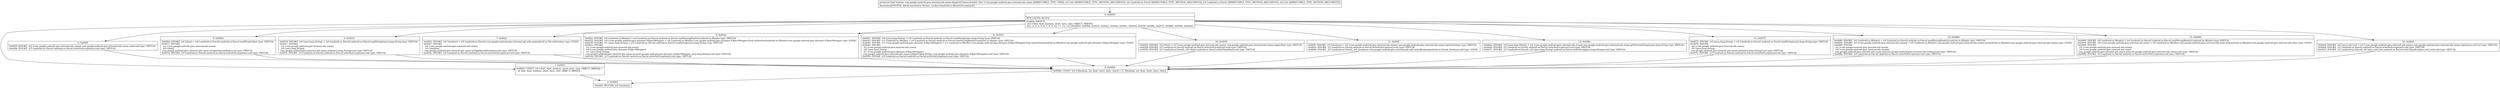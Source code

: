 digraph "CFG forcom.google.android.gms.internal.ads.zzaaa.dispatchTransaction(ILandroid\/os\/Parcel;Landroid\/os\/Parcel;I)Z" {
Node_0 [shape=record,label="{0\:\ 0x0000|MTH_ENTER_BLOCK\l|0x0000: SWITCH  \l  (r3 I:?[int, float, boolean, short, byte, char, OBJECT, ARRAY])\l k:[1, 2, 3, 4, 5, 6, 7, 8, 9, 10, 11, 12, 13] t:[0x0005, 0x000d, 0x0018, 0x0023, 0x002e, 0x0041, 0x0054, 0x005f, 0x006a, 0x0075, 0x0080, 0x0090, 0x00a0] \l}"];
Node_1 [shape=record,label="{1\:\ 0x0003|0x0003: CONST  (r0 I:?[int, float, boolean, short, byte, char, OBJECT, ARRAY]) = \l  (0 ?[int, float, boolean, short, byte, char, OBJECT, ARRAY])\l \l}"];
Node_2 [shape=record,label="{2\:\ 0x0004|0x0004: RETURN  (r0 I:boolean) \l}"];
Node_3 [shape=record,label="{3\:\ 0x0005|0x0005: INVOKE  (r2 I:com.google.android.gms.internal.ads.zzaaa) com.google.android.gms.internal.ads.zzaaa.zza():void type: VIRTUAL \l0x0008: INVOKE  (r5 I:android.os.Parcel) android.os.Parcel.writeNoException():void type: VIRTUAL \l}"];
Node_4 [shape=record,label="{4\:\ 0x000b|0x000b: CONST  (r0 I:?[boolean, int, float, short, byte, char]) = (1 ?[boolean, int, float, short, byte, char]) \l}"];
Node_5 [shape=record,label="{5\:\ 0x000d|0x000d: INVOKE  (r0 I:float) = (r4 I:android.os.Parcel) android.os.Parcel.readFloat():float type: VIRTUAL \l0x0011: INVOKE  \l  (r2 I:com.google.android.gms.internal.ads.zzaaa)\l  (r0 I:float)\l com.google.android.gms.internal.ads.zzaaa.setAppVolume(float):void type: VIRTUAL \l0x0014: INVOKE  (r5 I:android.os.Parcel) android.os.Parcel.writeNoException():void type: VIRTUAL \l}"];
Node_6 [shape=record,label="{6\:\ 0x0018|0x0018: INVOKE  (r0 I:java.lang.String) = (r4 I:android.os.Parcel) android.os.Parcel.readString():java.lang.String type: VIRTUAL \l0x001c: INVOKE  \l  (r2 I:com.google.android.gms.internal.ads.zzaaa)\l  (r0 I:java.lang.String)\l com.google.android.gms.internal.ads.zzaaa.zzbu(java.lang.String):void type: VIRTUAL \l0x001f: INVOKE  (r5 I:android.os.Parcel) android.os.Parcel.writeNoException():void type: VIRTUAL \l}"];
Node_7 [shape=record,label="{7\:\ 0x0023|0x0023: INVOKE  (r0 I:boolean) = (r4 I:android.os.Parcel) com.google.android.gms.internal.ads.zzfo.zza(android.os.Parcel):boolean type: STATIC \l0x0027: INVOKE  \l  (r2 I:com.google.android.gms.internal.ads.zzaaa)\l  (r0 I:boolean)\l com.google.android.gms.internal.ads.zzaaa.setAppMuted(boolean):void type: VIRTUAL \l0x002a: INVOKE  (r5 I:android.os.Parcel) android.os.Parcel.writeNoException():void type: VIRTUAL \l}"];
Node_8 [shape=record,label="{8\:\ 0x002e|0x002e: INVOKE  (r0 I:android.os.IBinder) = (r4 I:android.os.Parcel) android.os.Parcel.readStrongBinder():android.os.IBinder type: VIRTUAL \l0x0032: INVOKE  (r0 I:com.google.android.gms.dynamic.IObjectWrapper) = (r0 I:android.os.IBinder) com.google.android.gms.dynamic.IObjectWrapper.Stub.asInterface(android.os.IBinder):com.google.android.gms.dynamic.IObjectWrapper type: STATIC \l0x0036: INVOKE  (r1 I:java.lang.String) = (r4 I:android.os.Parcel) android.os.Parcel.readString():java.lang.String type: VIRTUAL \l0x003a: INVOKE  \l  (r2 I:com.google.android.gms.internal.ads.zzaaa)\l  (r0 I:com.google.android.gms.dynamic.IObjectWrapper)\l  (r1 I:java.lang.String)\l com.google.android.gms.internal.ads.zzaaa.zzc(com.google.android.gms.dynamic.IObjectWrapper, java.lang.String):void type: VIRTUAL \l0x003d: INVOKE  (r5 I:android.os.Parcel) android.os.Parcel.writeNoException():void type: VIRTUAL \l}"];
Node_9 [shape=record,label="{9\:\ 0x0041|0x0041: INVOKE  (r0 I:java.lang.String) = (r4 I:android.os.Parcel) android.os.Parcel.readString():java.lang.String type: VIRTUAL \l0x0045: INVOKE  (r1 I:android.os.IBinder) = (r4 I:android.os.Parcel) android.os.Parcel.readStrongBinder():android.os.IBinder type: VIRTUAL \l0x0049: INVOKE  (r1 I:com.google.android.gms.dynamic.IObjectWrapper) = (r1 I:android.os.IBinder) com.google.android.gms.dynamic.IObjectWrapper.Stub.asInterface(android.os.IBinder):com.google.android.gms.dynamic.IObjectWrapper type: STATIC \l0x004d: INVOKE  \l  (r2 I:com.google.android.gms.internal.ads.zzaaa)\l  (r0 I:java.lang.String)\l  (r1 I:com.google.android.gms.dynamic.IObjectWrapper)\l com.google.android.gms.internal.ads.zzaaa.zzb(java.lang.String, com.google.android.gms.dynamic.IObjectWrapper):void type: VIRTUAL \l0x0050: INVOKE  (r5 I:android.os.Parcel) android.os.Parcel.writeNoException():void type: VIRTUAL \l}"];
Node_10 [shape=record,label="{10\:\ 0x0054|0x0054: INVOKE  (r0 I:float) = (r2 I:com.google.android.gms.internal.ads.zzaaa) com.google.android.gms.internal.ads.zzaaa.zzpq():float type: VIRTUAL \l0x0058: INVOKE  (r5 I:android.os.Parcel) android.os.Parcel.writeNoException():void type: VIRTUAL \l0x005b: INVOKE  (r5 I:android.os.Parcel), (r0 I:float) android.os.Parcel.writeFloat(float):void type: VIRTUAL \l}"];
Node_11 [shape=record,label="{11\:\ 0x005f|0x005f: INVOKE  (r0 I:boolean) = (r2 I:com.google.android.gms.internal.ads.zzaaa) com.google.android.gms.internal.ads.zzaaa.zzpr():boolean type: VIRTUAL \l0x0063: INVOKE  (r5 I:android.os.Parcel) android.os.Parcel.writeNoException():void type: VIRTUAL \l0x0066: INVOKE  (r5 I:android.os.Parcel), (r0 I:boolean) com.google.android.gms.internal.ads.zzfo.writeBoolean(android.os.Parcel, boolean):void type: STATIC \l}"];
Node_12 [shape=record,label="{12\:\ 0x006a|0x006a: INVOKE  (r0 I:java.lang.String) = (r2 I:com.google.android.gms.internal.ads.zzaaa) com.google.android.gms.internal.ads.zzaaa.getVersionString():java.lang.String type: VIRTUAL \l0x006e: INVOKE  (r5 I:android.os.Parcel) android.os.Parcel.writeNoException():void type: VIRTUAL \l0x0071: INVOKE  (r5 I:android.os.Parcel), (r0 I:java.lang.String) android.os.Parcel.writeString(java.lang.String):void type: VIRTUAL \l}"];
Node_13 [shape=record,label="{13\:\ 0x0075|0x0075: INVOKE  (r0 I:java.lang.String) = (r4 I:android.os.Parcel) android.os.Parcel.readString():java.lang.String type: VIRTUAL \l0x0079: INVOKE  \l  (r2 I:com.google.android.gms.internal.ads.zzaaa)\l  (r0 I:java.lang.String)\l com.google.android.gms.internal.ads.zzaaa.zzbv(java.lang.String):void type: VIRTUAL \l0x007c: INVOKE  (r5 I:android.os.Parcel) android.os.Parcel.writeNoException():void type: VIRTUAL \l}"];
Node_14 [shape=record,label="{14\:\ 0x0080|0x0080: INVOKE  (r0 I:android.os.IBinder) = (r4 I:android.os.Parcel) android.os.Parcel.readStrongBinder():android.os.IBinder type: VIRTUAL \l0x0084: INVOKE  (r0 I:com.google.android.gms.internal.ads.zzamq) = (r0 I:android.os.IBinder) com.google.android.gms.internal.ads.zzamr.zzy(android.os.IBinder):com.google.android.gms.internal.ads.zzamq type: STATIC \l0x0088: INVOKE  \l  (r2 I:com.google.android.gms.internal.ads.zzaaa)\l  (r0 I:com.google.android.gms.internal.ads.zzamq)\l com.google.android.gms.internal.ads.zzaaa.zza(com.google.android.gms.internal.ads.zzamq):void type: VIRTUAL \l0x008b: INVOKE  (r5 I:android.os.Parcel) android.os.Parcel.writeNoException():void type: VIRTUAL \l}"];
Node_15 [shape=record,label="{15\:\ 0x0090|0x0090: INVOKE  (r0 I:android.os.IBinder) = (r4 I:android.os.Parcel) android.os.Parcel.readStrongBinder():android.os.IBinder type: VIRTUAL \l0x0094: INVOKE  (r0 I:com.google.android.gms.internal.ads.zzais) = (r0 I:android.os.IBinder) com.google.android.gms.internal.ads.zzait.zzw(android.os.IBinder):com.google.android.gms.internal.ads.zzais type: STATIC \l0x0098: INVOKE  \l  (r2 I:com.google.android.gms.internal.ads.zzaaa)\l  (r0 I:com.google.android.gms.internal.ads.zzais)\l com.google.android.gms.internal.ads.zzaaa.zza(com.google.android.gms.internal.ads.zzais):void type: VIRTUAL \l0x009b: INVOKE  (r5 I:android.os.Parcel) android.os.Parcel.writeNoException():void type: VIRTUAL \l}"];
Node_16 [shape=record,label="{16\:\ 0x00a0|0x00a0: INVOKE  (r0 I:java.util.List) = (r2 I:com.google.android.gms.internal.ads.zzaaa) com.google.android.gms.internal.ads.zzaaa.zzps():java.util.List type: VIRTUAL \l0x00a4: INVOKE  (r5 I:android.os.Parcel) android.os.Parcel.writeNoException():void type: VIRTUAL \l0x00a7: INVOKE  (r5 I:android.os.Parcel), (r0 I:java.util.List) android.os.Parcel.writeTypedList(java.util.List):void type: VIRTUAL \l}"];
MethodNode[shape=record,label="{protected final boolean com.google.android.gms.internal.ads.zzaaa.dispatchTransaction((r2 'this' I:com.google.android.gms.internal.ads.zzaaa A[IMMUTABLE_TYPE, THIS]), (r3 I:int A[IMMUTABLE_TYPE, METHOD_ARGUMENT]), (r4 I:android.os.Parcel A[IMMUTABLE_TYPE, METHOD_ARGUMENT]), (r5 I:android.os.Parcel A[IMMUTABLE_TYPE, METHOD_ARGUMENT]), (r6 I:int A[IMMUTABLE_TYPE, METHOD_ARGUMENT]))  | Annotation[SYSTEM, dalvik.annotation.Throws, \{value=[android.os.RemoteException]\}]\l}"];
MethodNode -> Node_0;
Node_0 -> Node_1;
Node_0 -> Node_3;
Node_0 -> Node_5;
Node_0 -> Node_6;
Node_0 -> Node_7;
Node_0 -> Node_8;
Node_0 -> Node_9;
Node_0 -> Node_10;
Node_0 -> Node_11;
Node_0 -> Node_12;
Node_0 -> Node_13;
Node_0 -> Node_14;
Node_0 -> Node_15;
Node_0 -> Node_16;
Node_1 -> Node_2;
Node_3 -> Node_4;
Node_4 -> Node_2;
Node_5 -> Node_4;
Node_6 -> Node_4;
Node_7 -> Node_4;
Node_8 -> Node_4;
Node_9 -> Node_4;
Node_10 -> Node_4;
Node_11 -> Node_4;
Node_12 -> Node_4;
Node_13 -> Node_4;
Node_14 -> Node_4;
Node_15 -> Node_4;
Node_16 -> Node_4;
}

